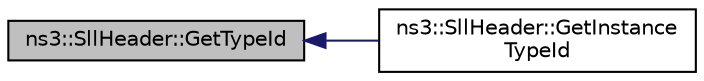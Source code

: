digraph "ns3::SllHeader::GetTypeId"
{
  edge [fontname="Helvetica",fontsize="10",labelfontname="Helvetica",labelfontsize="10"];
  node [fontname="Helvetica",fontsize="10",shape=record];
  rankdir="LR";
  Node1 [label="ns3::SllHeader::GetTypeId",height=0.2,width=0.4,color="black", fillcolor="grey75", style="filled", fontcolor="black"];
  Node1 -> Node2 [dir="back",color="midnightblue",fontsize="10",style="solid"];
  Node2 [label="ns3::SllHeader::GetInstance\lTypeId",height=0.2,width=0.4,color="black", fillcolor="white", style="filled",URL="$d2/d07/classns3_1_1SllHeader.html#af6429f099b2a30aaa13a01c95b2972b4",tooltip="Inherited from ObjectBase. "];
}
